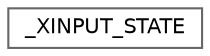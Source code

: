 digraph "类继承关系图"
{
 // LATEX_PDF_SIZE
  bgcolor="transparent";
  edge [fontname=Helvetica,fontsize=10,labelfontname=Helvetica,labelfontsize=10];
  node [fontname=Helvetica,fontsize=10,shape=box,height=0.2,width=0.4];
  rankdir="LR";
  Node0 [id="Node000000",label="_XINPUT_STATE",height=0.2,width=0.4,color="grey40", fillcolor="white", style="filled",URL="$struct___x_i_n_p_u_t___s_t_a_t_e.html",tooltip=" "];
}
